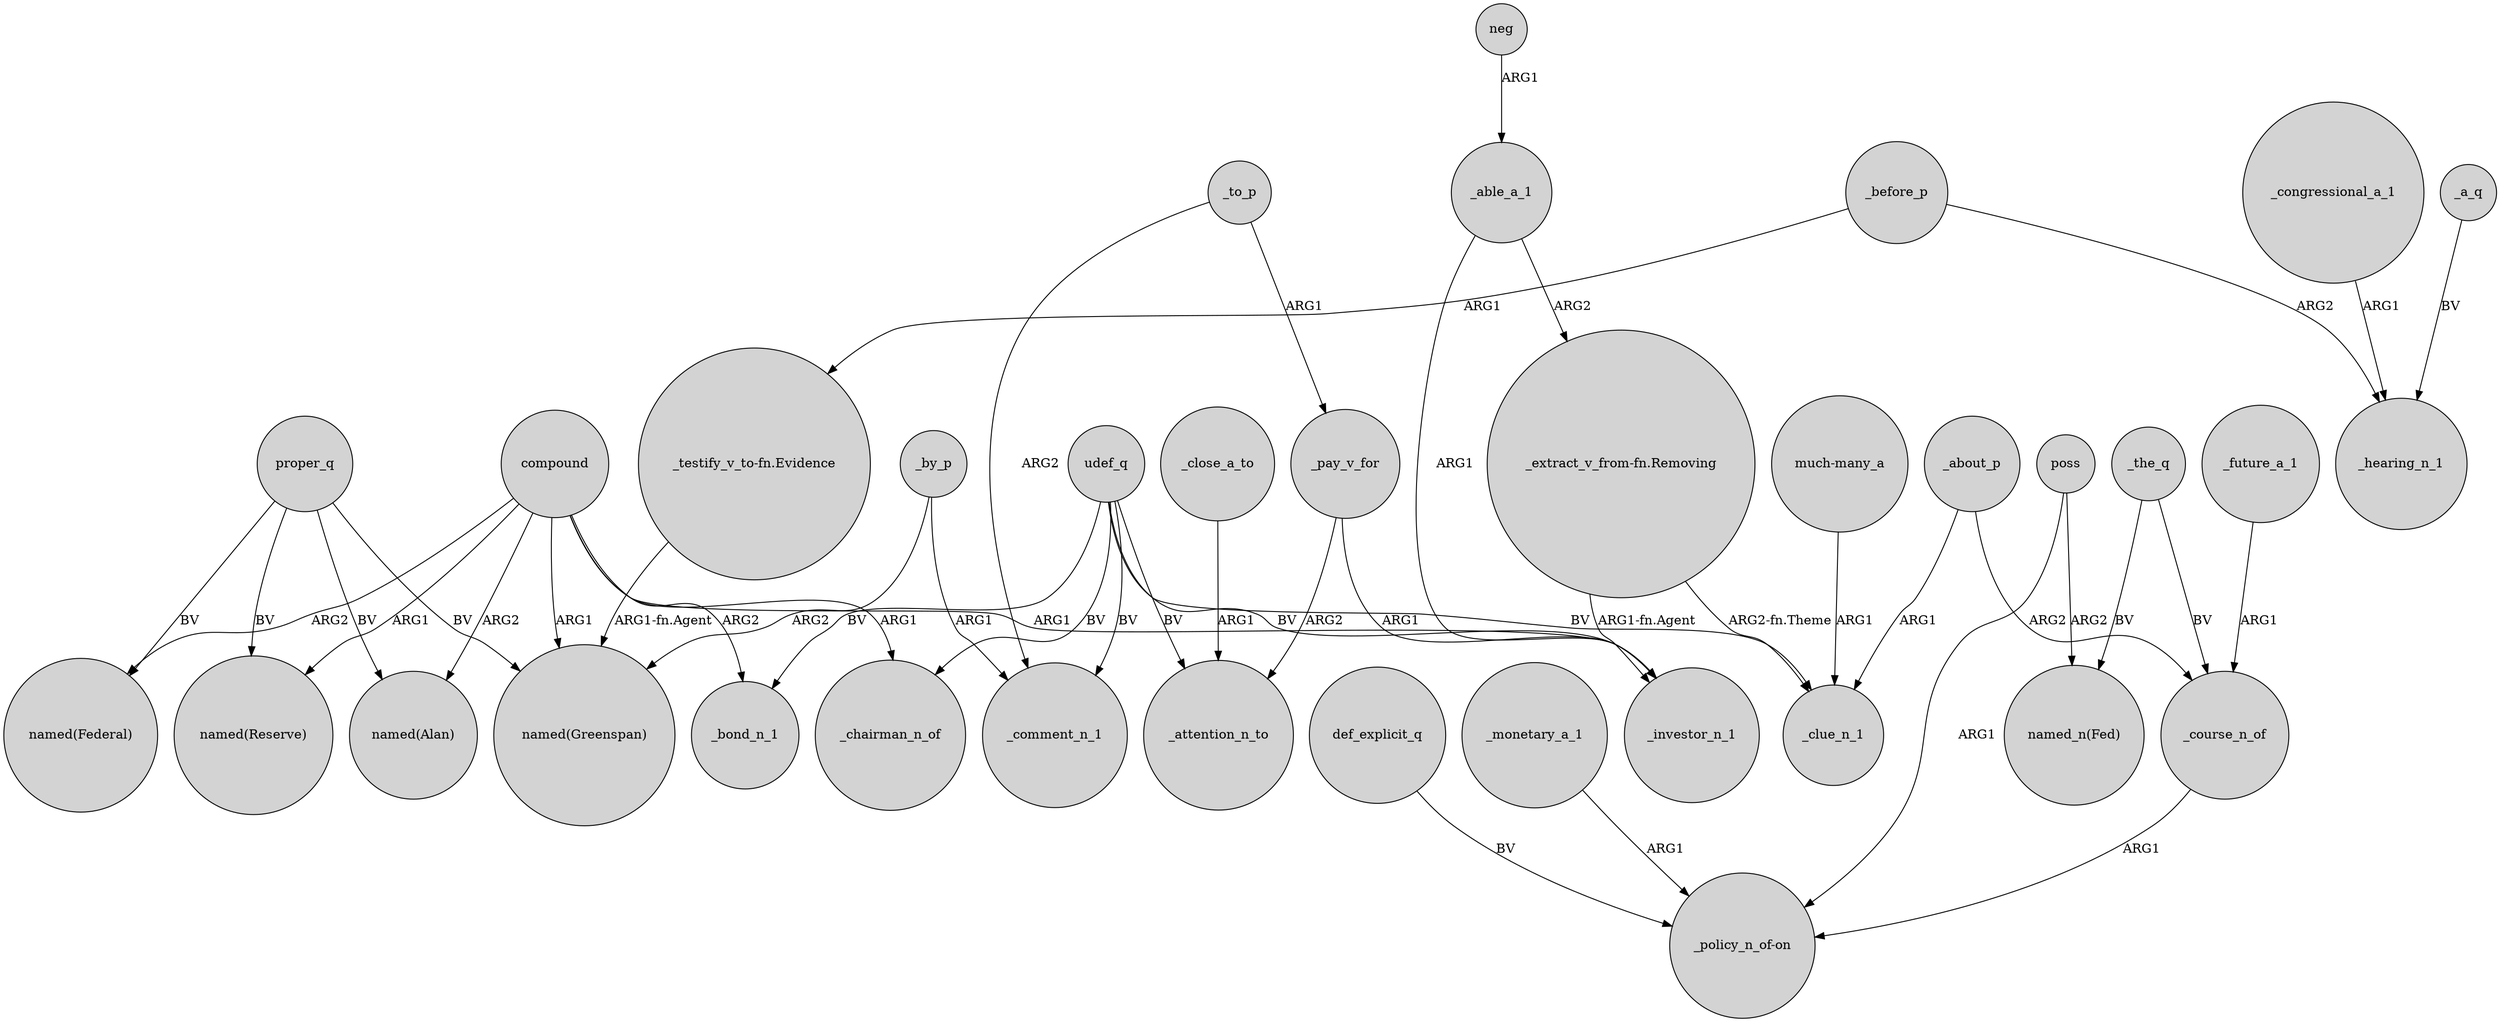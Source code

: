 digraph {
	node [shape=circle style=filled]
	compound -> "named(Reserve)" [label=ARG1]
	udef_q -> _clue_n_1 [label=BV]
	_the_q -> "named_n(Fed)" [label=BV]
	proper_q -> "named(Reserve)" [label=BV]
	poss -> "named_n(Fed)" [label=ARG2]
	_by_p -> _comment_n_1 [label=ARG1]
	compound -> _chairman_n_of [label=ARG1]
	_close_a_to -> _attention_n_to [label=ARG1]
	_pay_v_for -> _investor_n_1 [label=ARG1]
	udef_q -> _investor_n_1 [label=BV]
	proper_q -> "named(Greenspan)" [label=BV]
	"_extract_v_from-fn.Removing" -> _clue_n_1 [label="ARG2-fn.Theme"]
	_course_n_of -> "_policy_n_of-on" [label=ARG1]
	proper_q -> "named(Alan)" [label=BV]
	neg -> _able_a_1 [label=ARG1]
	_the_q -> _course_n_of [label=BV]
	_before_p -> _hearing_n_1 [label=ARG2]
	_future_a_1 -> _course_n_of [label=ARG1]
	_a_q -> _hearing_n_1 [label=BV]
	poss -> "_policy_n_of-on" [label=ARG1]
	_congressional_a_1 -> _hearing_n_1 [label=ARG1]
	"_testify_v_to-fn.Evidence" -> "named(Greenspan)" [label="ARG1-fn.Agent"]
	udef_q -> _chairman_n_of [label=BV]
	def_explicit_q -> "_policy_n_of-on" [label=BV]
	udef_q -> _comment_n_1 [label=BV]
	_before_p -> "_testify_v_to-fn.Evidence" [label=ARG1]
	udef_q -> _bond_n_1 [label=BV]
	_to_p -> _pay_v_for [label=ARG1]
	compound -> "named(Greenspan)" [label=ARG1]
	_to_p -> _comment_n_1 [label=ARG2]
	compound -> "named(Alan)" [label=ARG2]
	_able_a_1 -> _investor_n_1 [label=ARG1]
	"much-many_a" -> _clue_n_1 [label=ARG1]
	compound -> _investor_n_1 [label=ARG1]
	_monetary_a_1 -> "_policy_n_of-on" [label=ARG1]
	proper_q -> "named(Federal)" [label=BV]
	"_extract_v_from-fn.Removing" -> _investor_n_1 [label="ARG1-fn.Agent"]
	compound -> _bond_n_1 [label=ARG2]
	_about_p -> _course_n_of [label=ARG2]
	_by_p -> "named(Greenspan)" [label=ARG2]
	compound -> "named(Federal)" [label=ARG2]
	_able_a_1 -> "_extract_v_from-fn.Removing" [label=ARG2]
	udef_q -> _attention_n_to [label=BV]
	_pay_v_for -> _attention_n_to [label=ARG2]
	_about_p -> _clue_n_1 [label=ARG1]
}
